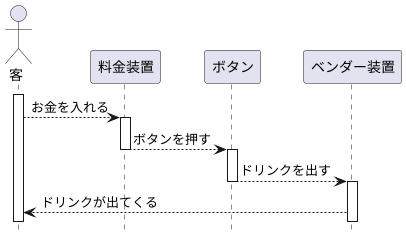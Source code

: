 @startuml 演習6-4-3_シーケンス図_自動販売機.pu
hide footbox
actor 客 as user
participant 料金装置 as kane
participant ボタン as botan
participant ベンダー装置 as benda
activate user
user --> kane :お金を入れる
activate kane
kane --> botan :ボタンを押す
deactivate
activate botan
botan --> benda :ドリンクを出す
deactivate
activate benda
benda --> user :ドリンクが出てくる
@enduml